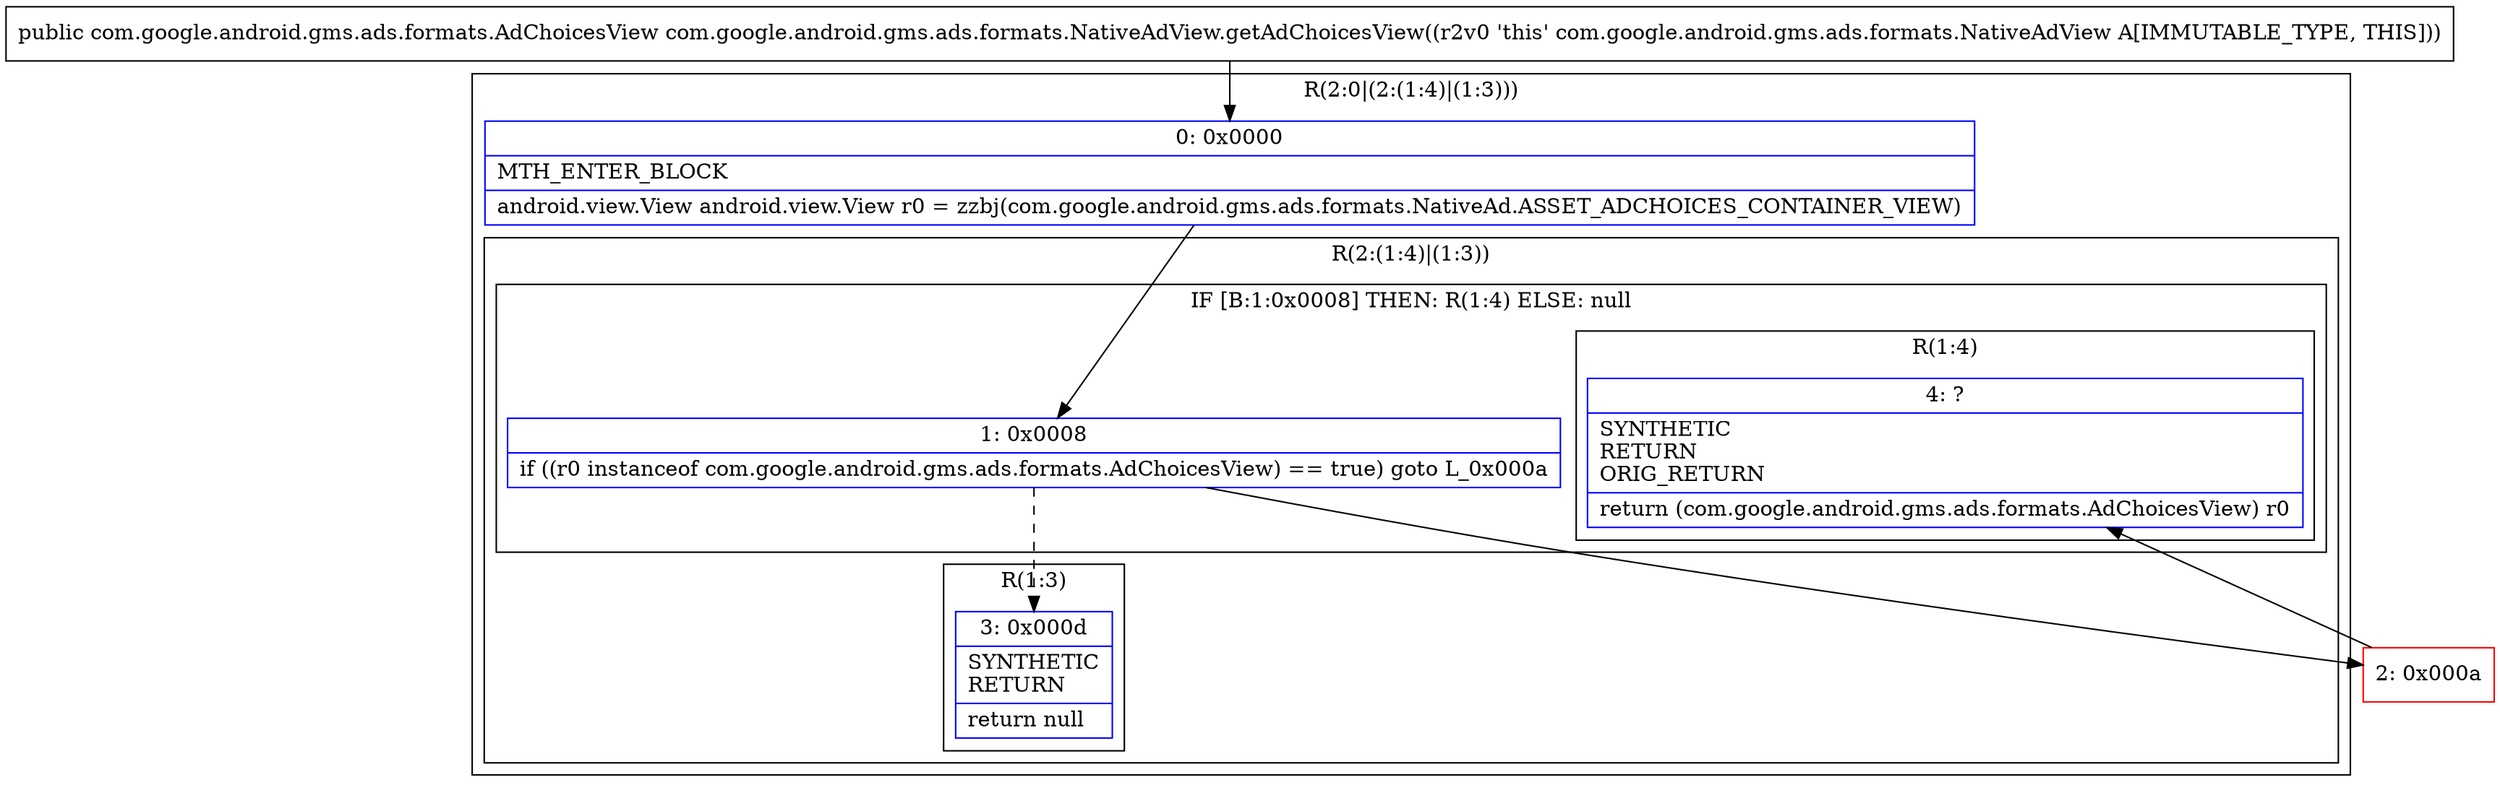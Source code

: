 digraph "CFG forcom.google.android.gms.ads.formats.NativeAdView.getAdChoicesView()Lcom\/google\/android\/gms\/ads\/formats\/AdChoicesView;" {
subgraph cluster_Region_678816538 {
label = "R(2:0|(2:(1:4)|(1:3)))";
node [shape=record,color=blue];
Node_0 [shape=record,label="{0\:\ 0x0000|MTH_ENTER_BLOCK\l|android.view.View android.view.View r0 = zzbj(com.google.android.gms.ads.formats.NativeAd.ASSET_ADCHOICES_CONTAINER_VIEW)\l}"];
subgraph cluster_Region_1317649122 {
label = "R(2:(1:4)|(1:3))";
node [shape=record,color=blue];
subgraph cluster_IfRegion_1537447116 {
label = "IF [B:1:0x0008] THEN: R(1:4) ELSE: null";
node [shape=record,color=blue];
Node_1 [shape=record,label="{1\:\ 0x0008|if ((r0 instanceof com.google.android.gms.ads.formats.AdChoicesView) == true) goto L_0x000a\l}"];
subgraph cluster_Region_416540502 {
label = "R(1:4)";
node [shape=record,color=blue];
Node_4 [shape=record,label="{4\:\ ?|SYNTHETIC\lRETURN\lORIG_RETURN\l|return (com.google.android.gms.ads.formats.AdChoicesView) r0\l}"];
}
}
subgraph cluster_Region_1309288899 {
label = "R(1:3)";
node [shape=record,color=blue];
Node_3 [shape=record,label="{3\:\ 0x000d|SYNTHETIC\lRETURN\l|return null\l}"];
}
}
}
Node_2 [shape=record,color=red,label="{2\:\ 0x000a}"];
MethodNode[shape=record,label="{public com.google.android.gms.ads.formats.AdChoicesView com.google.android.gms.ads.formats.NativeAdView.getAdChoicesView((r2v0 'this' com.google.android.gms.ads.formats.NativeAdView A[IMMUTABLE_TYPE, THIS])) }"];
MethodNode -> Node_0;
Node_0 -> Node_1;
Node_1 -> Node_2;
Node_1 -> Node_3[style=dashed];
Node_2 -> Node_4;
}

